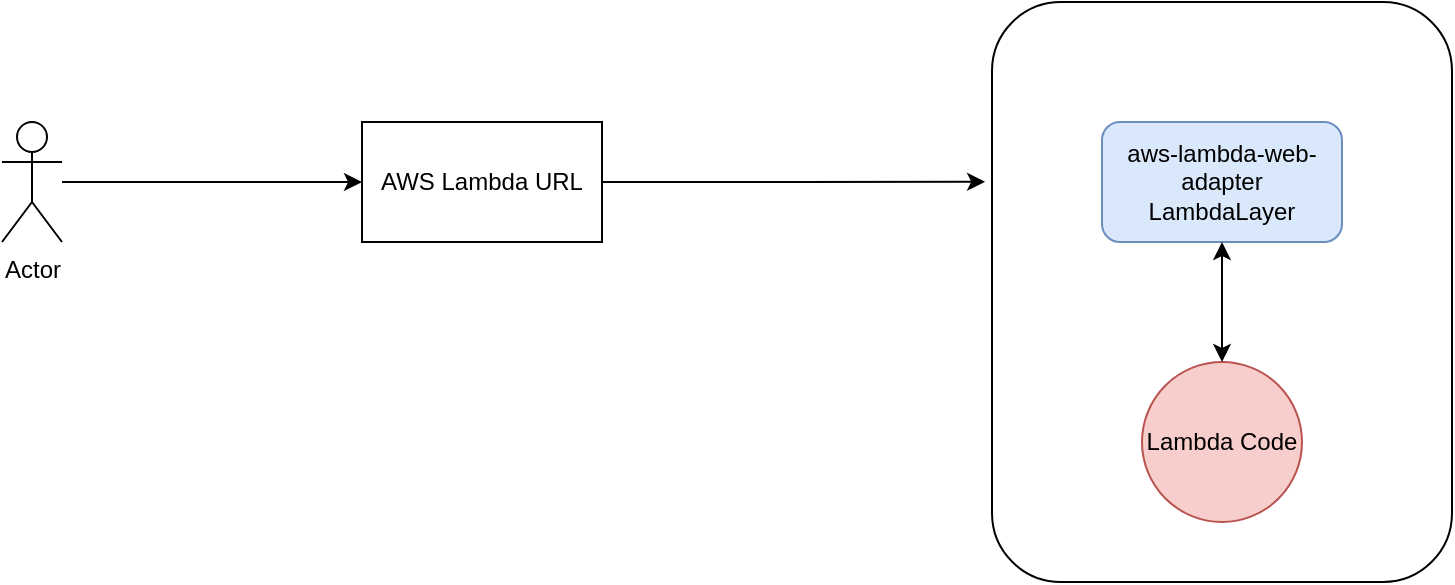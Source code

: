 <mxfile version="23.1.4" type="github">
  <diagram name="Page-1" id="74e2e168-ea6b-b213-b513-2b3c1d86103e">
    <mxGraphModel dx="1231" dy="1112" grid="1" gridSize="10" guides="1" tooltips="1" connect="1" arrows="1" fold="1" page="1" pageScale="1" pageWidth="1100" pageHeight="850" background="none" math="0" shadow="0">
      <root>
        <mxCell id="0" />
        <mxCell id="1" parent="0" />
        <mxCell id="wItdsV6J-pdSPnJYi5Ox-3" style="edgeStyle=orthogonalEdgeStyle;rounded=0;orthogonalLoop=1;jettySize=auto;html=1;entryX=0;entryY=0.5;entryDx=0;entryDy=0;" edge="1" parent="1" source="neOREkyFO5e5M1i8Pwv_-1" target="wItdsV6J-pdSPnJYi5Ox-2">
          <mxGeometry relative="1" as="geometry" />
        </mxCell>
        <mxCell id="neOREkyFO5e5M1i8Pwv_-1" value="Actor" style="shape=umlActor;verticalLabelPosition=bottom;verticalAlign=top;html=1;outlineConnect=0;" parent="1" vertex="1">
          <mxGeometry x="110" y="100" width="30" height="60" as="geometry" />
        </mxCell>
        <mxCell id="wItdsV6J-pdSPnJYi5Ox-2" value="AWS Lambda URL" style="rounded=0;whiteSpace=wrap;html=1;" vertex="1" parent="1">
          <mxGeometry x="290" y="100" width="120" height="60" as="geometry" />
        </mxCell>
        <mxCell id="wItdsV6J-pdSPnJYi5Ox-7" style="edgeStyle=orthogonalEdgeStyle;rounded=0;orthogonalLoop=1;jettySize=auto;html=1;entryX=-0.015;entryY=0.31;entryDx=0;entryDy=0;entryPerimeter=0;" edge="1" parent="1" source="wItdsV6J-pdSPnJYi5Ox-2" target="wItdsV6J-pdSPnJYi5Ox-1">
          <mxGeometry relative="1" as="geometry" />
        </mxCell>
        <mxCell id="wItdsV6J-pdSPnJYi5Ox-8" value="" style="group" vertex="1" connectable="0" parent="1">
          <mxGeometry x="605" y="40" width="230" height="290" as="geometry" />
        </mxCell>
        <mxCell id="wItdsV6J-pdSPnJYi5Ox-1" value="" style="rounded=1;whiteSpace=wrap;html=1;" vertex="1" parent="wItdsV6J-pdSPnJYi5Ox-8">
          <mxGeometry width="230" height="290" as="geometry" />
        </mxCell>
        <mxCell id="wItdsV6J-pdSPnJYi5Ox-4" value="aws-lambda-web-adapter&lt;br&gt;LambdaLayer" style="rounded=1;whiteSpace=wrap;html=1;fillColor=#dae8fc;strokeColor=#6c8ebf;" vertex="1" parent="wItdsV6J-pdSPnJYi5Ox-8">
          <mxGeometry x="55" y="60" width="120" height="60" as="geometry" />
        </mxCell>
        <mxCell id="wItdsV6J-pdSPnJYi5Ox-5" value="Lambda Code" style="ellipse;whiteSpace=wrap;html=1;aspect=fixed;fillColor=#f8cecc;strokeColor=#b85450;" vertex="1" parent="wItdsV6J-pdSPnJYi5Ox-8">
          <mxGeometry x="75" y="180" width="80" height="80" as="geometry" />
        </mxCell>
        <mxCell id="wItdsV6J-pdSPnJYi5Ox-6" style="edgeStyle=orthogonalEdgeStyle;rounded=0;orthogonalLoop=1;jettySize=auto;html=1;endArrow=classic;endFill=1;startArrow=classic;startFill=1;" edge="1" parent="wItdsV6J-pdSPnJYi5Ox-8" source="wItdsV6J-pdSPnJYi5Ox-5" target="wItdsV6J-pdSPnJYi5Ox-4">
          <mxGeometry relative="1" as="geometry" />
        </mxCell>
      </root>
    </mxGraphModel>
  </diagram>
</mxfile>
